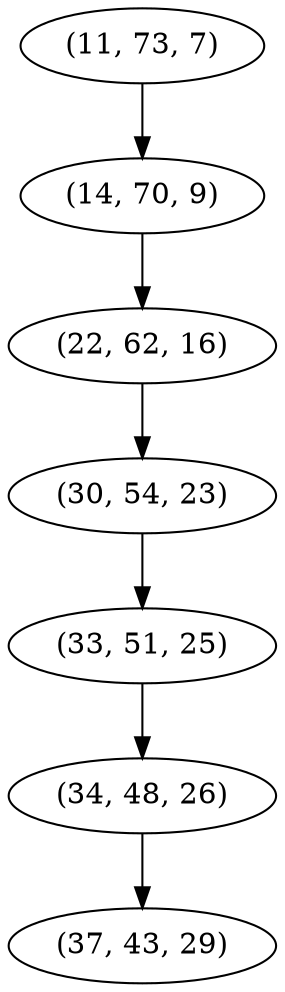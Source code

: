 digraph tree {
    "(11, 73, 7)";
    "(14, 70, 9)";
    "(22, 62, 16)";
    "(30, 54, 23)";
    "(33, 51, 25)";
    "(34, 48, 26)";
    "(37, 43, 29)";
    "(11, 73, 7)" -> "(14, 70, 9)";
    "(14, 70, 9)" -> "(22, 62, 16)";
    "(22, 62, 16)" -> "(30, 54, 23)";
    "(30, 54, 23)" -> "(33, 51, 25)";
    "(33, 51, 25)" -> "(34, 48, 26)";
    "(34, 48, 26)" -> "(37, 43, 29)";
}
